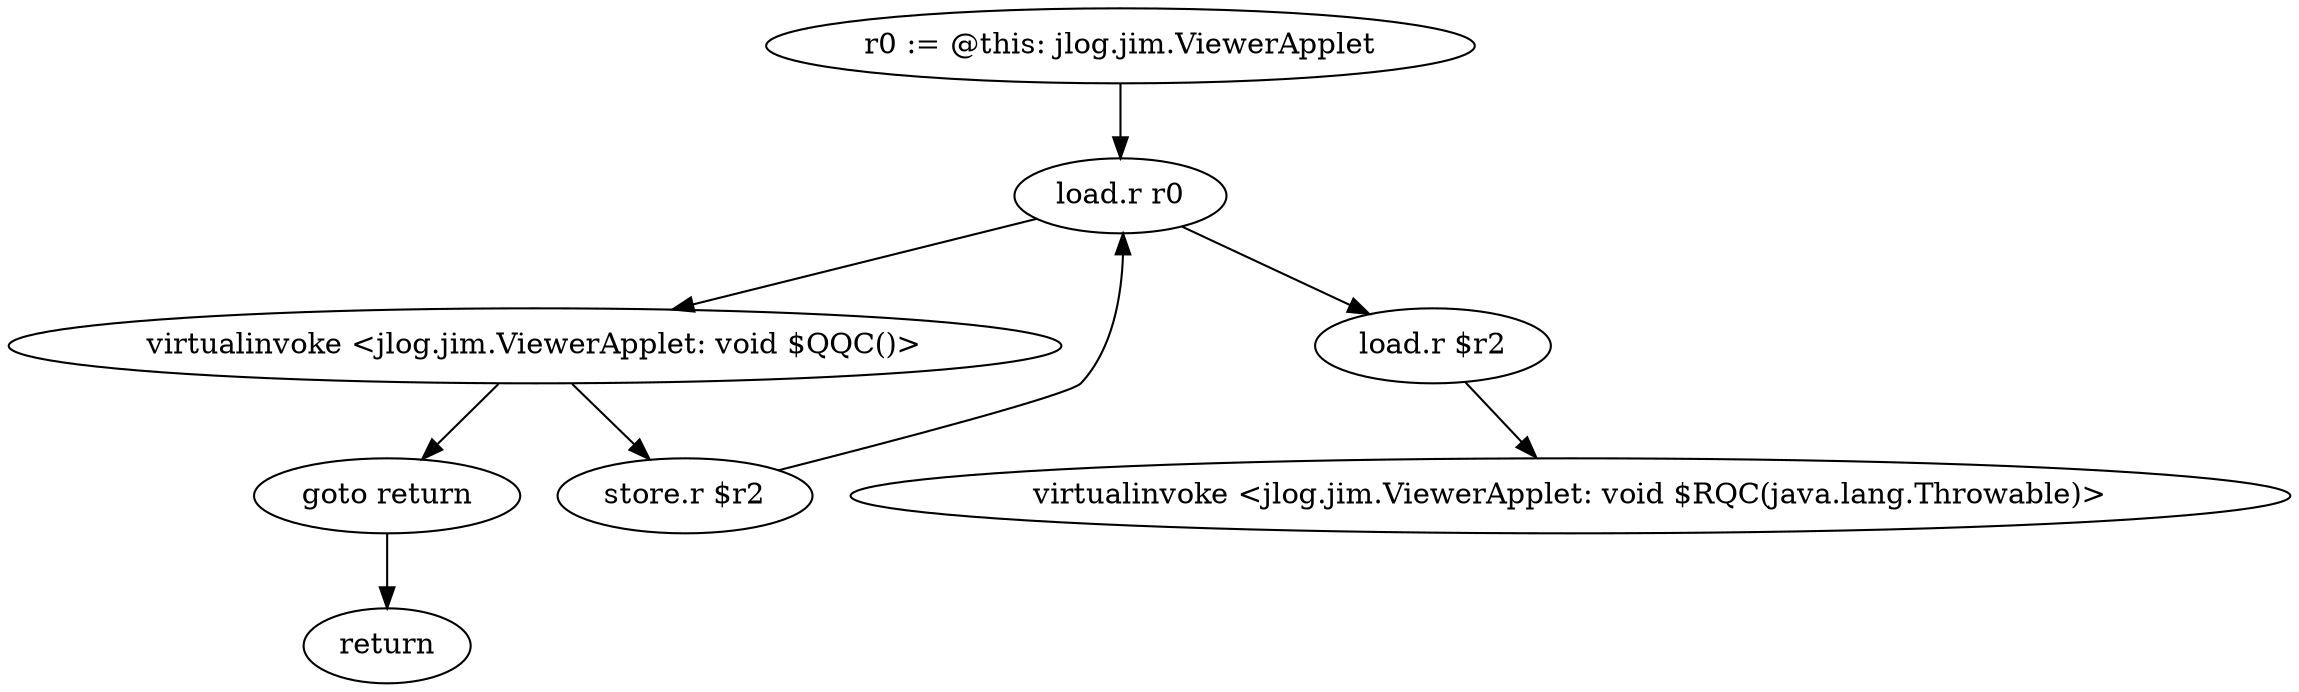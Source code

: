 digraph "" {
    "r0 := @this: jlog.jim.ViewerApplet"
    "load.r r0"
    "r0 := @this: jlog.jim.ViewerApplet"->"load.r r0";
    "virtualinvoke <jlog.jim.ViewerApplet: void $QQC()>"
    "load.r r0"->"virtualinvoke <jlog.jim.ViewerApplet: void $QQC()>";
    "goto return"
    "virtualinvoke <jlog.jim.ViewerApplet: void $QQC()>"->"goto return";
    "return"
    "goto return"->"return";
    "store.r $r2"
    "virtualinvoke <jlog.jim.ViewerApplet: void $QQC()>"->"store.r $r2";
    "store.r $r2"->"load.r r0";
    "load.r $r2"
    "load.r r0"->"load.r $r2";
    "virtualinvoke <jlog.jim.ViewerApplet: void $RQC(java.lang.Throwable)>"
    "load.r $r2"->"virtualinvoke <jlog.jim.ViewerApplet: void $RQC(java.lang.Throwable)>";
}

